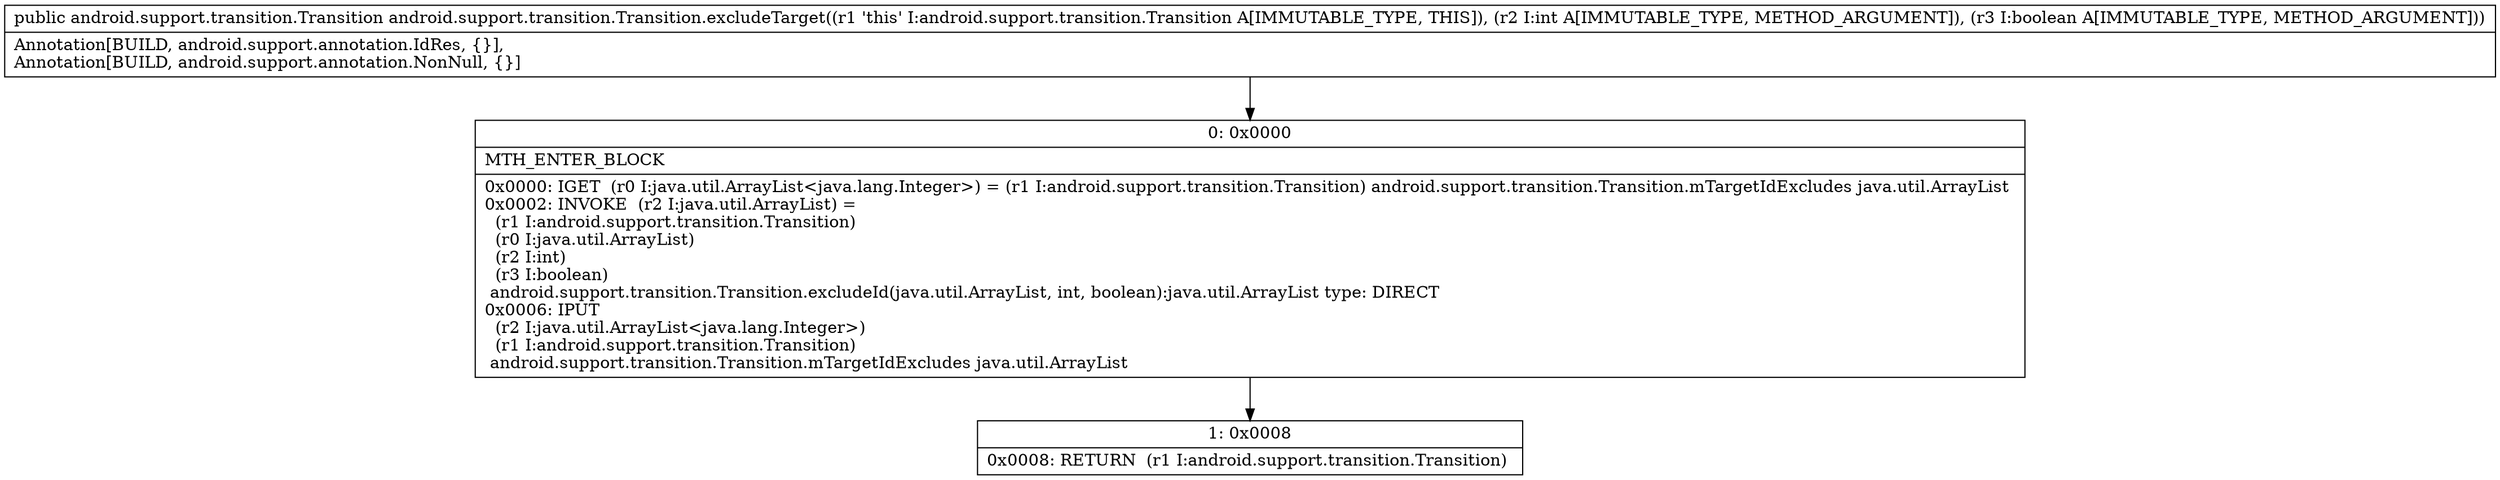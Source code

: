 digraph "CFG forandroid.support.transition.Transition.excludeTarget(IZ)Landroid\/support\/transition\/Transition;" {
Node_0 [shape=record,label="{0\:\ 0x0000|MTH_ENTER_BLOCK\l|0x0000: IGET  (r0 I:java.util.ArrayList\<java.lang.Integer\>) = (r1 I:android.support.transition.Transition) android.support.transition.Transition.mTargetIdExcludes java.util.ArrayList \l0x0002: INVOKE  (r2 I:java.util.ArrayList) = \l  (r1 I:android.support.transition.Transition)\l  (r0 I:java.util.ArrayList)\l  (r2 I:int)\l  (r3 I:boolean)\l android.support.transition.Transition.excludeId(java.util.ArrayList, int, boolean):java.util.ArrayList type: DIRECT \l0x0006: IPUT  \l  (r2 I:java.util.ArrayList\<java.lang.Integer\>)\l  (r1 I:android.support.transition.Transition)\l android.support.transition.Transition.mTargetIdExcludes java.util.ArrayList \l}"];
Node_1 [shape=record,label="{1\:\ 0x0008|0x0008: RETURN  (r1 I:android.support.transition.Transition) \l}"];
MethodNode[shape=record,label="{public android.support.transition.Transition android.support.transition.Transition.excludeTarget((r1 'this' I:android.support.transition.Transition A[IMMUTABLE_TYPE, THIS]), (r2 I:int A[IMMUTABLE_TYPE, METHOD_ARGUMENT]), (r3 I:boolean A[IMMUTABLE_TYPE, METHOD_ARGUMENT]))  | Annotation[BUILD, android.support.annotation.IdRes, \{\}], \lAnnotation[BUILD, android.support.annotation.NonNull, \{\}]\l}"];
MethodNode -> Node_0;
Node_0 -> Node_1;
}

